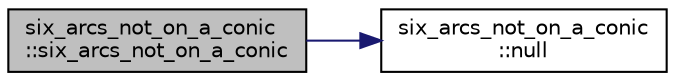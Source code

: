 digraph "six_arcs_not_on_a_conic::six_arcs_not_on_a_conic"
{
  edge [fontname="Helvetica",fontsize="10",labelfontname="Helvetica",labelfontsize="10"];
  node [fontname="Helvetica",fontsize="10",shape=record];
  rankdir="LR";
  Node0 [label="six_arcs_not_on_a_conic\l::six_arcs_not_on_a_conic",height=0.2,width=0.4,color="black", fillcolor="grey75", style="filled", fontcolor="black"];
  Node0 -> Node1 [color="midnightblue",fontsize="10",style="solid",fontname="Helvetica"];
  Node1 [label="six_arcs_not_on_a_conic\l::null",height=0.2,width=0.4,color="black", fillcolor="white", style="filled",URL="$d8/de6/classsix__arcs__not__on__a__conic.html#af28cad5472c28c2d219bdcdef24691b5"];
}
